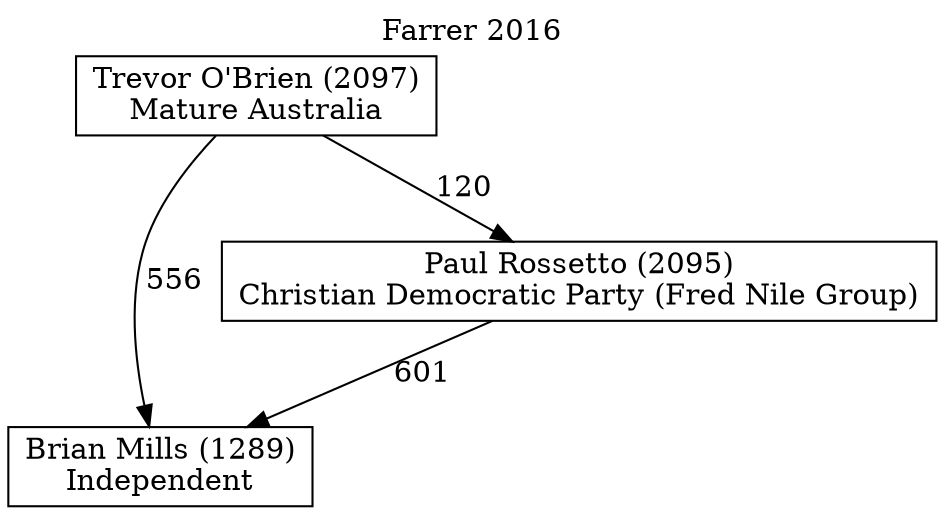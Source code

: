 // House preference flow
digraph "Brian Mills (1289)_Farrer_2016" {
	graph [label="Farrer 2016" labelloc=t mclimit=10]
	node [shape=box]
	"Trevor O'Brien (2097)" [label="Trevor O'Brien (2097)
Mature Australia"]
	"Brian Mills (1289)" [label="Brian Mills (1289)
Independent"]
	"Paul Rossetto (2095)" [label="Paul Rossetto (2095)
Christian Democratic Party (Fred Nile Group)"]
	"Trevor O'Brien (2097)" -> "Paul Rossetto (2095)" [label=120]
	"Paul Rossetto (2095)" -> "Brian Mills (1289)" [label=601]
	"Trevor O'Brien (2097)" -> "Brian Mills (1289)" [label=556]
}
